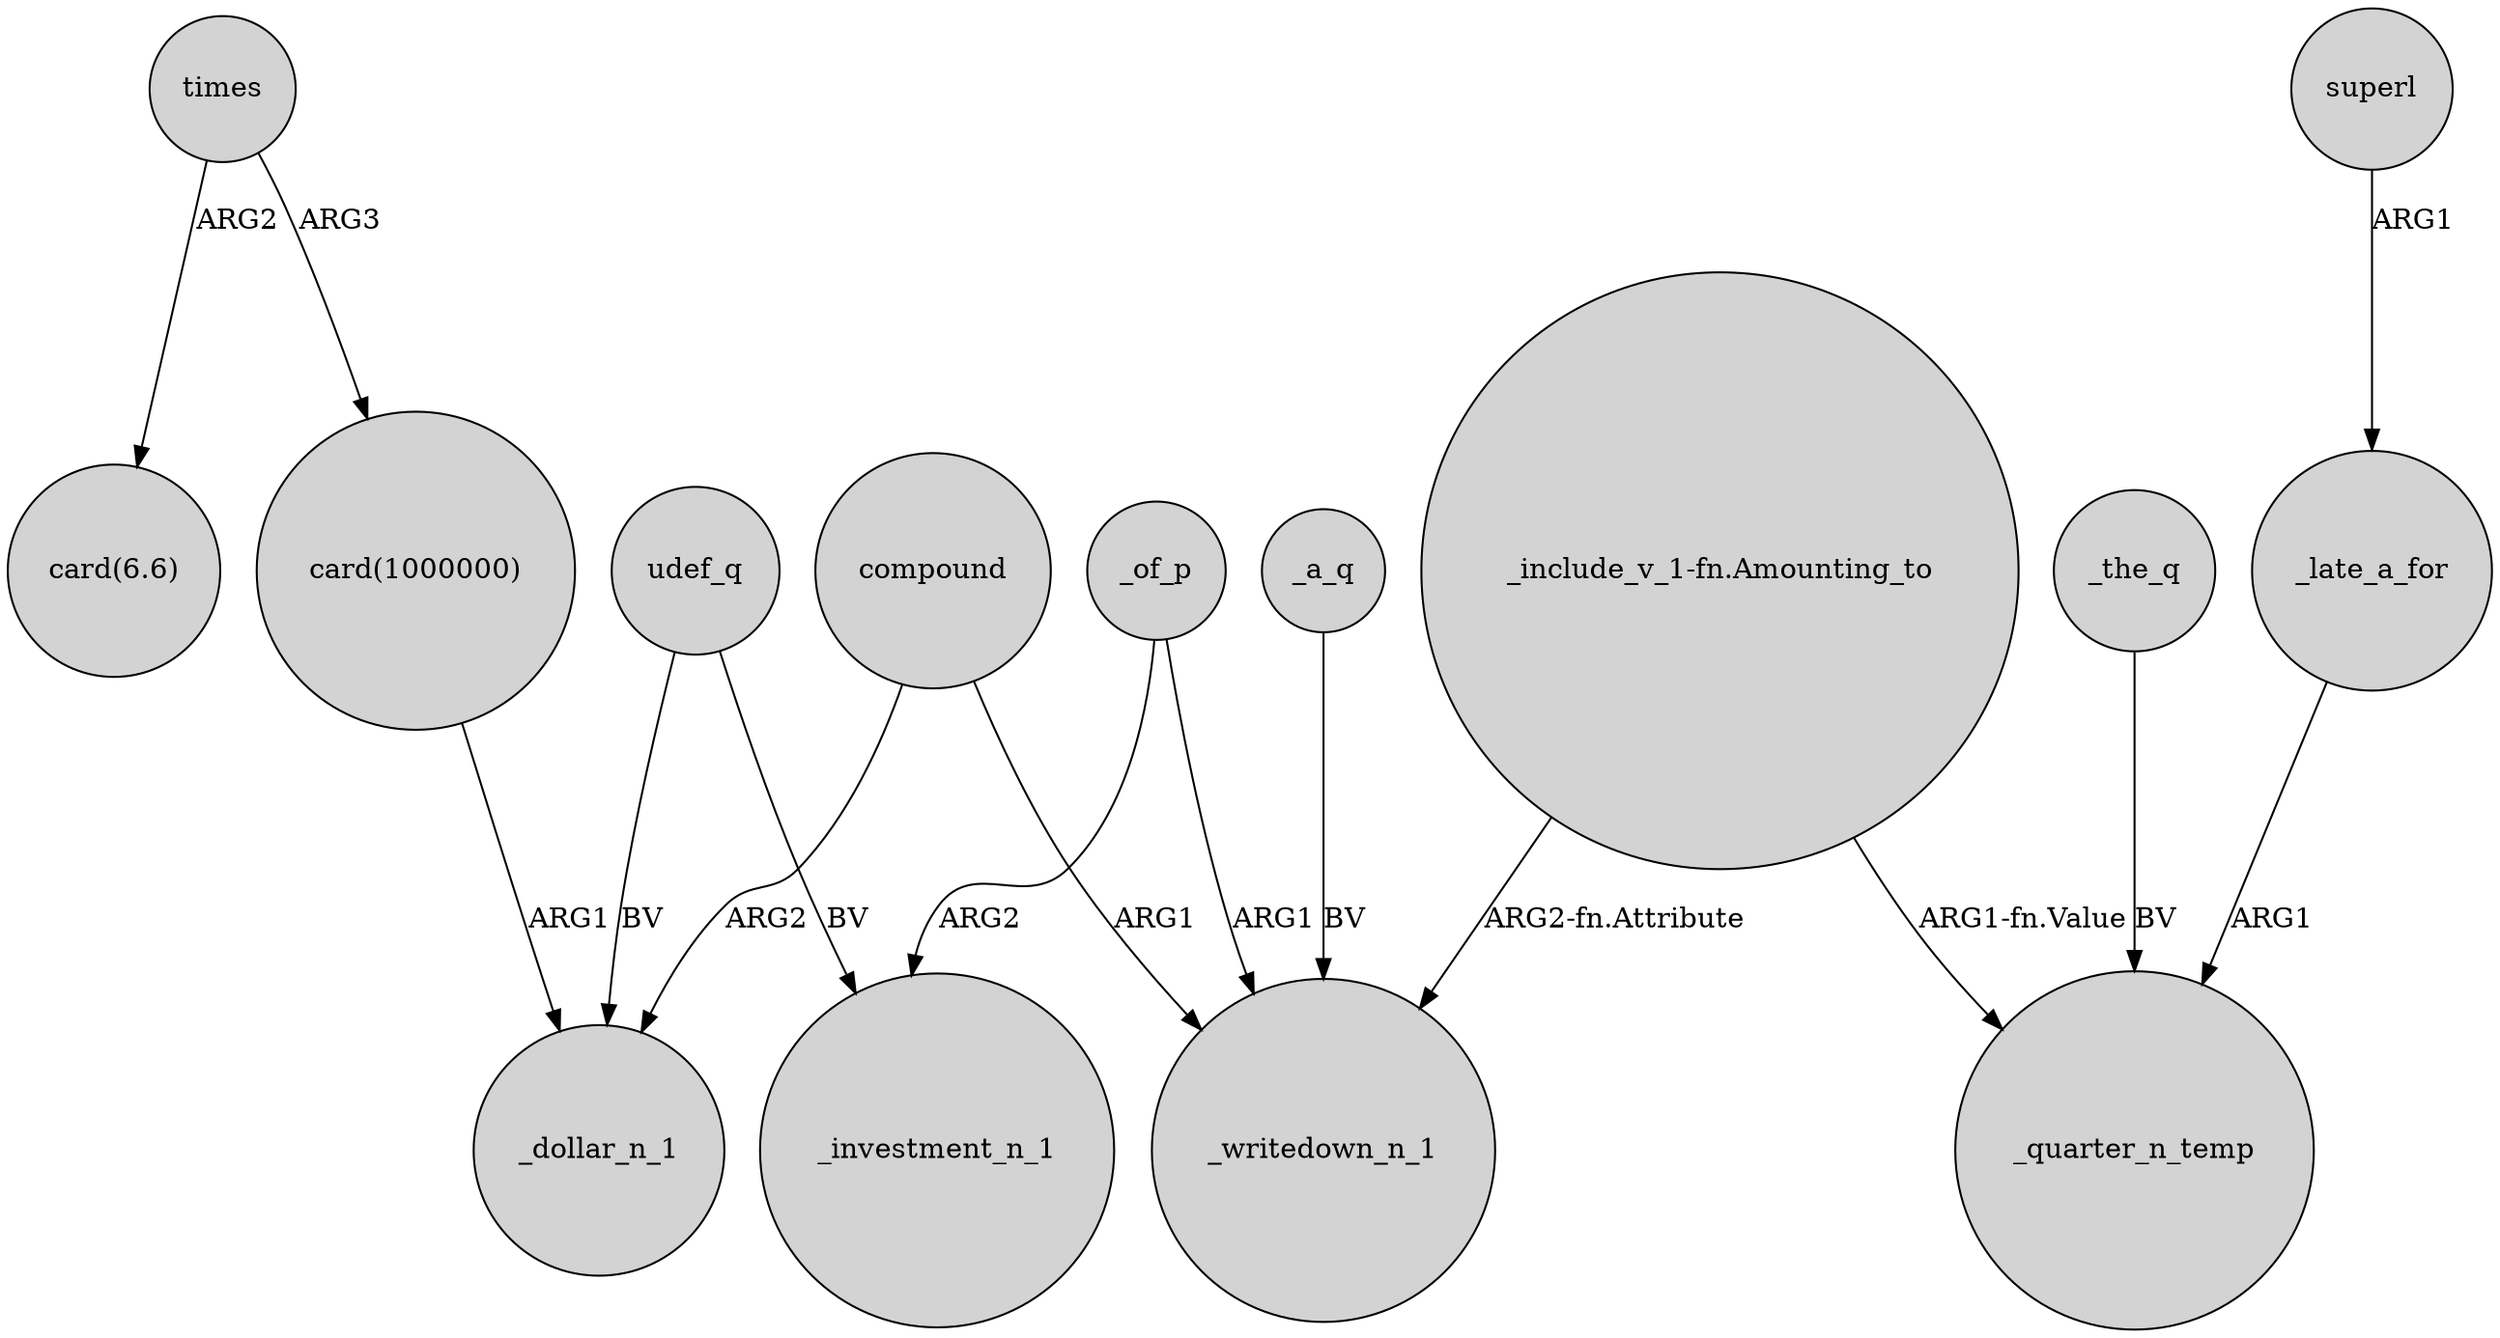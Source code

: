 digraph {
	node [shape=circle style=filled]
	times -> "card(1000000)" [label=ARG3]
	_late_a_for -> _quarter_n_temp [label=ARG1]
	compound -> _dollar_n_1 [label=ARG2]
	"_include_v_1-fn.Amounting_to" -> _writedown_n_1 [label="ARG2-fn.Attribute"]
	_of_p -> _investment_n_1 [label=ARG2]
	times -> "card(6.6)" [label=ARG2]
	udef_q -> _dollar_n_1 [label=BV]
	compound -> _writedown_n_1 [label=ARG1]
	"card(1000000)" -> _dollar_n_1 [label=ARG1]
	udef_q -> _investment_n_1 [label=BV]
	_a_q -> _writedown_n_1 [label=BV]
	_of_p -> _writedown_n_1 [label=ARG1]
	_the_q -> _quarter_n_temp [label=BV]
	superl -> _late_a_for [label=ARG1]
	"_include_v_1-fn.Amounting_to" -> _quarter_n_temp [label="ARG1-fn.Value"]
}
